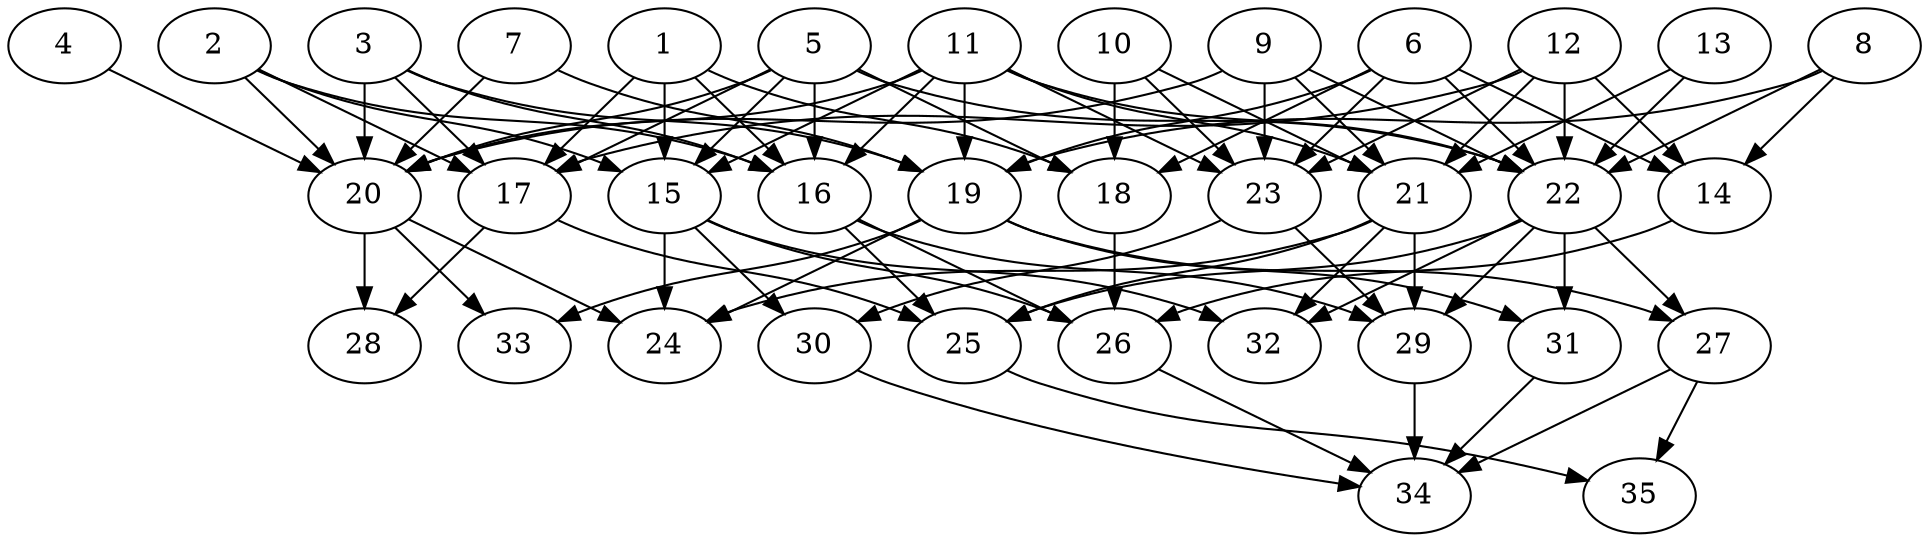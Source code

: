 // DAG automatically generated by daggen at Thu Oct  3 14:05:37 2019
// ./daggen --dot -n 35 --ccr 0.3 --fat 0.7 --regular 0.9 --density 0.5 --mindata 5242880 --maxdata 52428800 
digraph G {
  1 [size="108622507", alpha="0.13", expect_size="32586752"] 
  1 -> 15 [size ="32586752"]
  1 -> 16 [size ="32586752"]
  1 -> 17 [size ="32586752"]
  1 -> 18 [size ="32586752"]
  2 [size="137990827", alpha="0.09", expect_size="41397248"] 
  2 -> 15 [size ="41397248"]
  2 -> 16 [size ="41397248"]
  2 -> 17 [size ="41397248"]
  2 -> 20 [size ="41397248"]
  3 [size="141598720", alpha="0.17", expect_size="42479616"] 
  3 -> 16 [size ="42479616"]
  3 -> 17 [size ="42479616"]
  3 -> 19 [size ="42479616"]
  3 -> 20 [size ="42479616"]
  4 [size="67850240", alpha="0.15", expect_size="20355072"] 
  4 -> 20 [size ="20355072"]
  5 [size="127501653", alpha="0.10", expect_size="38250496"] 
  5 -> 15 [size ="38250496"]
  5 -> 16 [size ="38250496"]
  5 -> 17 [size ="38250496"]
  5 -> 18 [size ="38250496"]
  5 -> 20 [size ="38250496"]
  5 -> 22 [size ="38250496"]
  6 [size="91610453", alpha="0.18", expect_size="27483136"] 
  6 -> 14 [size ="27483136"]
  6 -> 18 [size ="27483136"]
  6 -> 19 [size ="27483136"]
  6 -> 22 [size ="27483136"]
  6 -> 23 [size ="27483136"]
  7 [size="46581760", alpha="0.11", expect_size="13974528"] 
  7 -> 19 [size ="13974528"]
  7 -> 20 [size ="13974528"]
  8 [size="109755733", alpha="0.06", expect_size="32926720"] 
  8 -> 14 [size ="32926720"]
  8 -> 19 [size ="32926720"]
  8 -> 22 [size ="32926720"]
  9 [size="59487573", alpha="0.12", expect_size="17846272"] 
  9 -> 20 [size ="17846272"]
  9 -> 21 [size ="17846272"]
  9 -> 22 [size ="17846272"]
  9 -> 23 [size ="17846272"]
  10 [size="47499947", alpha="0.13", expect_size="14249984"] 
  10 -> 18 [size ="14249984"]
  10 -> 21 [size ="14249984"]
  10 -> 23 [size ="14249984"]
  11 [size="165198507", alpha="0.18", expect_size="49559552"] 
  11 -> 15 [size ="49559552"]
  11 -> 16 [size ="49559552"]
  11 -> 19 [size ="49559552"]
  11 -> 20 [size ="49559552"]
  11 -> 21 [size ="49559552"]
  11 -> 22 [size ="49559552"]
  11 -> 23 [size ="49559552"]
  12 [size="110991360", alpha="0.12", expect_size="33297408"] 
  12 -> 14 [size ="33297408"]
  12 -> 17 [size ="33297408"]
  12 -> 21 [size ="33297408"]
  12 -> 22 [size ="33297408"]
  12 -> 23 [size ="33297408"]
  13 [size="27371520", alpha="0.00", expect_size="8211456"] 
  13 -> 21 [size ="8211456"]
  13 -> 22 [size ="8211456"]
  14 [size="159505067", alpha="0.05", expect_size="47851520"] 
  14 -> 26 [size ="47851520"]
  15 [size="118084267", alpha="0.01", expect_size="35425280"] 
  15 -> 24 [size ="35425280"]
  15 -> 26 [size ="35425280"]
  15 -> 30 [size ="35425280"]
  15 -> 32 [size ="35425280"]
  16 [size="37003947", alpha="0.05", expect_size="11101184"] 
  16 -> 25 [size ="11101184"]
  16 -> 26 [size ="11101184"]
  16 -> 29 [size ="11101184"]
  17 [size="17783467", alpha="0.01", expect_size="5335040"] 
  17 -> 25 [size ="5335040"]
  17 -> 28 [size ="5335040"]
  18 [size="105140907", alpha="0.04", expect_size="31542272"] 
  18 -> 26 [size ="31542272"]
  19 [size="155535360", alpha="0.04", expect_size="46660608"] 
  19 -> 24 [size ="46660608"]
  19 -> 27 [size ="46660608"]
  19 -> 31 [size ="46660608"]
  19 -> 33 [size ="46660608"]
  20 [size="92876800", alpha="0.04", expect_size="27863040"] 
  20 -> 24 [size ="27863040"]
  20 -> 28 [size ="27863040"]
  20 -> 33 [size ="27863040"]
  21 [size="36577280", alpha="0.16", expect_size="10973184"] 
  21 -> 24 [size ="10973184"]
  21 -> 25 [size ="10973184"]
  21 -> 29 [size ="10973184"]
  21 -> 32 [size ="10973184"]
  22 [size="23777280", alpha="0.03", expect_size="7133184"] 
  22 -> 25 [size ="7133184"]
  22 -> 27 [size ="7133184"]
  22 -> 29 [size ="7133184"]
  22 -> 31 [size ="7133184"]
  22 -> 32 [size ="7133184"]
  23 [size="121183573", alpha="0.06", expect_size="36355072"] 
  23 -> 29 [size ="36355072"]
  23 -> 30 [size ="36355072"]
  24 [size="123460267", alpha="0.15", expect_size="37038080"] 
  25 [size="159133013", alpha="0.19", expect_size="47739904"] 
  25 -> 35 [size ="47739904"]
  26 [size="168355840", alpha="0.11", expect_size="50506752"] 
  26 -> 34 [size ="50506752"]
  27 [size="49824427", alpha="0.08", expect_size="14947328"] 
  27 -> 34 [size ="14947328"]
  27 -> 35 [size ="14947328"]
  28 [size="60501333", alpha="0.16", expect_size="18150400"] 
  29 [size="93754027", alpha="0.09", expect_size="28126208"] 
  29 -> 34 [size ="28126208"]
  30 [size="127450453", alpha="0.06", expect_size="38235136"] 
  30 -> 34 [size ="38235136"]
  31 [size="162259627", alpha="0.02", expect_size="48677888"] 
  31 -> 34 [size ="48677888"]
  32 [size="132041387", alpha="0.10", expect_size="39612416"] 
  33 [size="157306880", alpha="0.20", expect_size="47192064"] 
  34 [size="47612587", alpha="0.07", expect_size="14283776"] 
  35 [size="167905280", alpha="0.07", expect_size="50371584"] 
}
